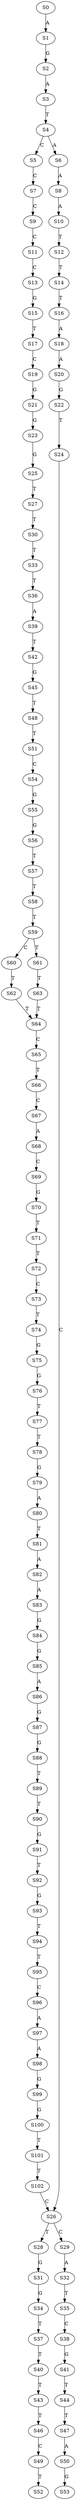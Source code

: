 strict digraph  {
	S0 -> S1 [ label = A ];
	S1 -> S2 [ label = G ];
	S2 -> S3 [ label = A ];
	S3 -> S4 [ label = T ];
	S4 -> S5 [ label = C ];
	S4 -> S6 [ label = A ];
	S5 -> S7 [ label = C ];
	S6 -> S8 [ label = A ];
	S7 -> S9 [ label = C ];
	S8 -> S10 [ label = A ];
	S9 -> S11 [ label = C ];
	S10 -> S12 [ label = T ];
	S11 -> S13 [ label = C ];
	S12 -> S14 [ label = T ];
	S13 -> S15 [ label = G ];
	S14 -> S16 [ label = T ];
	S15 -> S17 [ label = T ];
	S16 -> S18 [ label = A ];
	S17 -> S19 [ label = C ];
	S18 -> S20 [ label = A ];
	S19 -> S21 [ label = G ];
	S20 -> S22 [ label = G ];
	S21 -> S23 [ label = G ];
	S22 -> S24 [ label = T ];
	S23 -> S25 [ label = G ];
	S24 -> S26 [ label = C ];
	S25 -> S27 [ label = T ];
	S26 -> S28 [ label = T ];
	S26 -> S29 [ label = C ];
	S27 -> S30 [ label = T ];
	S28 -> S31 [ label = G ];
	S29 -> S32 [ label = A ];
	S30 -> S33 [ label = T ];
	S31 -> S34 [ label = G ];
	S32 -> S35 [ label = T ];
	S33 -> S36 [ label = T ];
	S34 -> S37 [ label = T ];
	S35 -> S38 [ label = C ];
	S36 -> S39 [ label = A ];
	S37 -> S40 [ label = T ];
	S38 -> S41 [ label = G ];
	S39 -> S42 [ label = T ];
	S40 -> S43 [ label = T ];
	S41 -> S44 [ label = T ];
	S42 -> S45 [ label = G ];
	S43 -> S46 [ label = T ];
	S44 -> S47 [ label = T ];
	S45 -> S48 [ label = T ];
	S46 -> S49 [ label = C ];
	S47 -> S50 [ label = A ];
	S48 -> S51 [ label = T ];
	S49 -> S52 [ label = T ];
	S50 -> S53 [ label = G ];
	S51 -> S54 [ label = C ];
	S54 -> S55 [ label = G ];
	S55 -> S56 [ label = G ];
	S56 -> S57 [ label = T ];
	S57 -> S58 [ label = T ];
	S58 -> S59 [ label = T ];
	S59 -> S60 [ label = C ];
	S59 -> S61 [ label = T ];
	S60 -> S62 [ label = T ];
	S61 -> S63 [ label = T ];
	S62 -> S64 [ label = T ];
	S63 -> S64 [ label = T ];
	S64 -> S65 [ label = C ];
	S65 -> S66 [ label = T ];
	S66 -> S67 [ label = C ];
	S67 -> S68 [ label = A ];
	S68 -> S69 [ label = C ];
	S69 -> S70 [ label = G ];
	S70 -> S71 [ label = T ];
	S71 -> S72 [ label = T ];
	S72 -> S73 [ label = C ];
	S73 -> S74 [ label = T ];
	S74 -> S75 [ label = G ];
	S75 -> S76 [ label = G ];
	S76 -> S77 [ label = T ];
	S77 -> S78 [ label = T ];
	S78 -> S79 [ label = G ];
	S79 -> S80 [ label = A ];
	S80 -> S81 [ label = T ];
	S81 -> S82 [ label = A ];
	S82 -> S83 [ label = A ];
	S83 -> S84 [ label = G ];
	S84 -> S85 [ label = G ];
	S85 -> S86 [ label = A ];
	S86 -> S87 [ label = G ];
	S87 -> S88 [ label = G ];
	S88 -> S89 [ label = T ];
	S89 -> S90 [ label = T ];
	S90 -> S91 [ label = G ];
	S91 -> S92 [ label = T ];
	S92 -> S93 [ label = G ];
	S93 -> S94 [ label = T ];
	S94 -> S95 [ label = T ];
	S95 -> S96 [ label = C ];
	S96 -> S97 [ label = A ];
	S97 -> S98 [ label = A ];
	S98 -> S99 [ label = G ];
	S99 -> S100 [ label = G ];
	S100 -> S101 [ label = T ];
	S101 -> S102 [ label = T ];
	S102 -> S26 [ label = C ];
}
